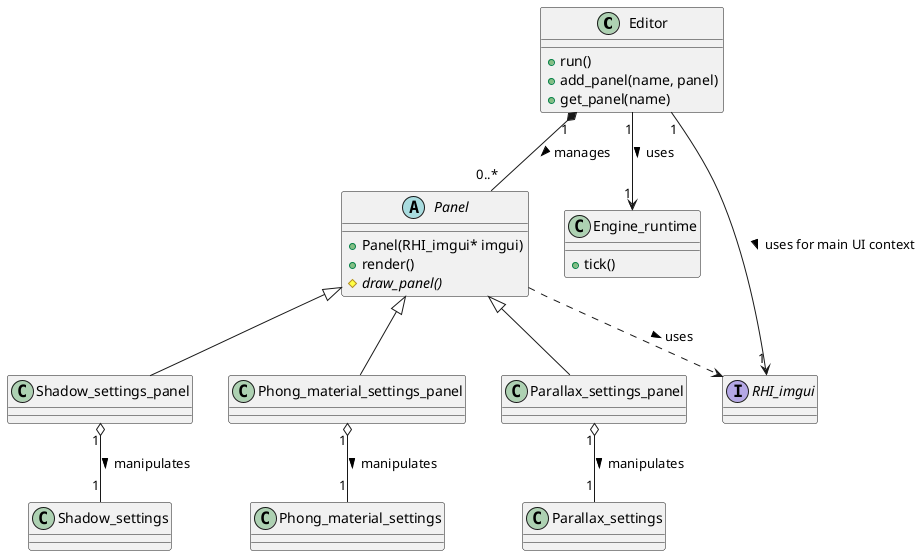 @startuml
skinparam classAttributeIconVisible false

' Core Classes
class Editor {
  + run()
  + add_panel(name, panel)
  + get_panel(name)
}

abstract class Panel {
  + Panel(RHI_imgui* imgui)
  + render()
  # {abstract} draw_panel()
}


' Concrete Panel Examples
class Shadow_settings_panel extends Panel {
  ' Manipulates Shadow_settings
}

class Phong_material_settings_panel extends Panel {
  ' Manipulates Phong_material_settings
}

class Parallax_settings_panel extends Panel {
  ' Manipulates Parallax_settings
}

' Other Core System Classes
class Engine_runtime {
  + tick()
}

interface RHI_imgui {
  ' Interface for ImGui rendering
}

' Settings Data Objects
class Shadow_settings {}
class Phong_material_settings {}
class Parallax_settings {}

' Relationships Highlighting Design

' Editor's core responsibilities
Editor "1" *-- "0..*" Panel : manages >
Editor "1" --> "1" Engine_runtime : uses >
Editor "1" --> "1" RHI_imgui : uses for main UI context >

' Panel's extensibility and dependencies
' Inheritance already shown by "extends"

' Panels depend on RHI_imgui for their drawing capabilities
Panel ..> RHI_imgui : uses >

' Concrete panels manage specific settings data
Shadow_settings_panel "1" o-- "1" Shadow_settings : manipulates >
Phong_material_settings_panel "1" o-- "1" Phong_material_settings : manipulates >
Parallax_settings_panel "1" o-- "1" Parallax_settings : manipulates >

@enduml